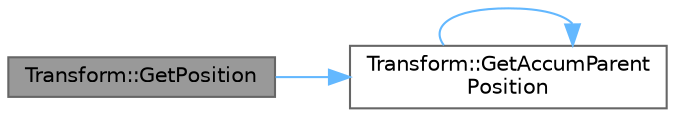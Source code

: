 digraph "Transform::GetPosition"
{
 // LATEX_PDF_SIZE
  bgcolor="transparent";
  edge [fontname=Helvetica,fontsize=10,labelfontname=Helvetica,labelfontsize=10];
  node [fontname=Helvetica,fontsize=10,shape=box,height=0.2,width=0.4];
  rankdir="LR";
  Node1 [label="Transform::GetPosition",height=0.2,width=0.4,color="gray40", fillcolor="grey60", style="filled", fontcolor="black",tooltip="Gets the position of this transform"];
  Node1 -> Node2 [color="steelblue1",style="solid"];
  Node2 [label="Transform::GetAccumParent\lPosition",height=0.2,width=0.4,color="grey40", fillcolor="white", style="filled",URL="$class_transform.html#aa12429358147b70bdfd11af25a99f660",tooltip=" "];
  Node2 -> Node2 [color="steelblue1",style="solid"];
}
